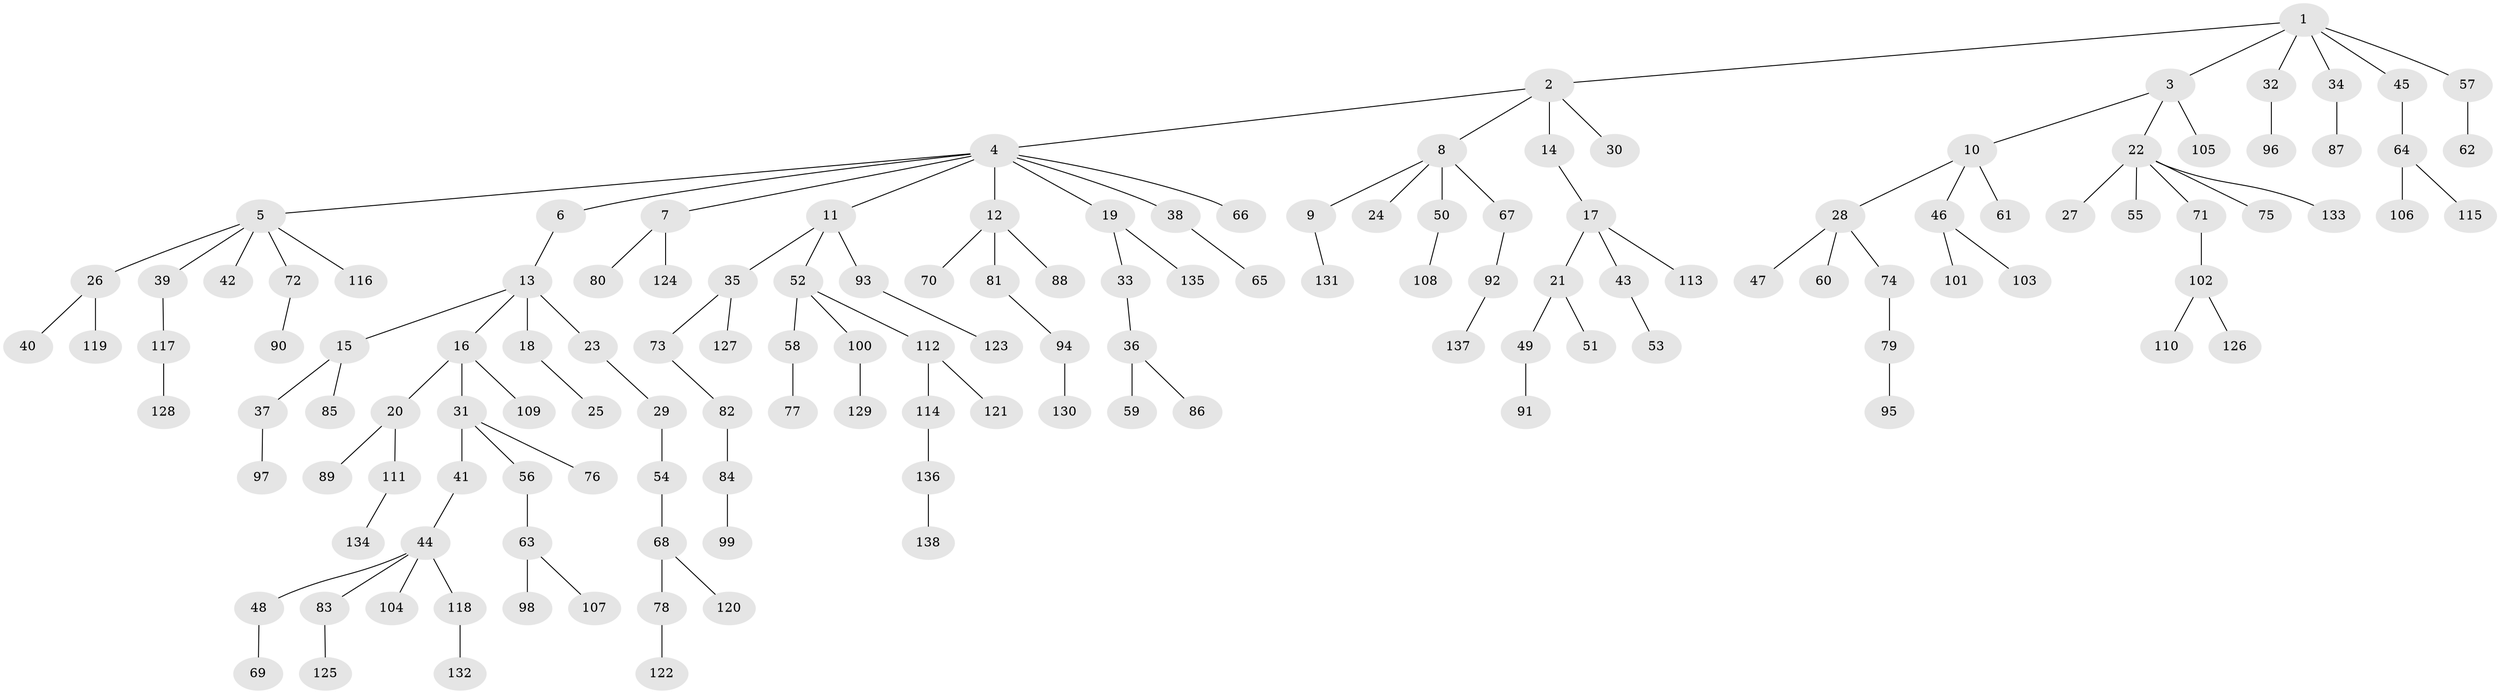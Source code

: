 // coarse degree distribution, {1: 0.6585365853658537, 2: 0.24390243902439024, 5: 0.07317073170731707, 32: 0.012195121951219513, 6: 0.012195121951219513}
// Generated by graph-tools (version 1.1) at 2025/56/03/04/25 21:56:47]
// undirected, 138 vertices, 137 edges
graph export_dot {
graph [start="1"]
  node [color=gray90,style=filled];
  1;
  2;
  3;
  4;
  5;
  6;
  7;
  8;
  9;
  10;
  11;
  12;
  13;
  14;
  15;
  16;
  17;
  18;
  19;
  20;
  21;
  22;
  23;
  24;
  25;
  26;
  27;
  28;
  29;
  30;
  31;
  32;
  33;
  34;
  35;
  36;
  37;
  38;
  39;
  40;
  41;
  42;
  43;
  44;
  45;
  46;
  47;
  48;
  49;
  50;
  51;
  52;
  53;
  54;
  55;
  56;
  57;
  58;
  59;
  60;
  61;
  62;
  63;
  64;
  65;
  66;
  67;
  68;
  69;
  70;
  71;
  72;
  73;
  74;
  75;
  76;
  77;
  78;
  79;
  80;
  81;
  82;
  83;
  84;
  85;
  86;
  87;
  88;
  89;
  90;
  91;
  92;
  93;
  94;
  95;
  96;
  97;
  98;
  99;
  100;
  101;
  102;
  103;
  104;
  105;
  106;
  107;
  108;
  109;
  110;
  111;
  112;
  113;
  114;
  115;
  116;
  117;
  118;
  119;
  120;
  121;
  122;
  123;
  124;
  125;
  126;
  127;
  128;
  129;
  130;
  131;
  132;
  133;
  134;
  135;
  136;
  137;
  138;
  1 -- 2;
  1 -- 3;
  1 -- 32;
  1 -- 34;
  1 -- 45;
  1 -- 57;
  2 -- 4;
  2 -- 8;
  2 -- 14;
  2 -- 30;
  3 -- 10;
  3 -- 22;
  3 -- 105;
  4 -- 5;
  4 -- 6;
  4 -- 7;
  4 -- 11;
  4 -- 12;
  4 -- 19;
  4 -- 38;
  4 -- 66;
  5 -- 26;
  5 -- 39;
  5 -- 42;
  5 -- 72;
  5 -- 116;
  6 -- 13;
  7 -- 80;
  7 -- 124;
  8 -- 9;
  8 -- 24;
  8 -- 50;
  8 -- 67;
  9 -- 131;
  10 -- 28;
  10 -- 46;
  10 -- 61;
  11 -- 35;
  11 -- 52;
  11 -- 93;
  12 -- 70;
  12 -- 81;
  12 -- 88;
  13 -- 15;
  13 -- 16;
  13 -- 18;
  13 -- 23;
  14 -- 17;
  15 -- 37;
  15 -- 85;
  16 -- 20;
  16 -- 31;
  16 -- 109;
  17 -- 21;
  17 -- 43;
  17 -- 113;
  18 -- 25;
  19 -- 33;
  19 -- 135;
  20 -- 89;
  20 -- 111;
  21 -- 49;
  21 -- 51;
  22 -- 27;
  22 -- 55;
  22 -- 71;
  22 -- 75;
  22 -- 133;
  23 -- 29;
  26 -- 40;
  26 -- 119;
  28 -- 47;
  28 -- 60;
  28 -- 74;
  29 -- 54;
  31 -- 41;
  31 -- 56;
  31 -- 76;
  32 -- 96;
  33 -- 36;
  34 -- 87;
  35 -- 73;
  35 -- 127;
  36 -- 59;
  36 -- 86;
  37 -- 97;
  38 -- 65;
  39 -- 117;
  41 -- 44;
  43 -- 53;
  44 -- 48;
  44 -- 83;
  44 -- 104;
  44 -- 118;
  45 -- 64;
  46 -- 101;
  46 -- 103;
  48 -- 69;
  49 -- 91;
  50 -- 108;
  52 -- 58;
  52 -- 100;
  52 -- 112;
  54 -- 68;
  56 -- 63;
  57 -- 62;
  58 -- 77;
  63 -- 98;
  63 -- 107;
  64 -- 106;
  64 -- 115;
  67 -- 92;
  68 -- 78;
  68 -- 120;
  71 -- 102;
  72 -- 90;
  73 -- 82;
  74 -- 79;
  78 -- 122;
  79 -- 95;
  81 -- 94;
  82 -- 84;
  83 -- 125;
  84 -- 99;
  92 -- 137;
  93 -- 123;
  94 -- 130;
  100 -- 129;
  102 -- 110;
  102 -- 126;
  111 -- 134;
  112 -- 114;
  112 -- 121;
  114 -- 136;
  117 -- 128;
  118 -- 132;
  136 -- 138;
}
